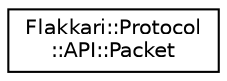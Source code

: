 digraph "Graphical Class Hierarchy"
{
 // LATEX_PDF_SIZE
  edge [fontname="Helvetica",fontsize="10",labelfontname="Helvetica",labelfontsize="10"];
  node [fontname="Helvetica",fontsize="10",shape=record];
  rankdir="LR";
  Node0 [label="Flakkari::Protocol\l::API::Packet",height=0.2,width=0.4,color="black", fillcolor="white", style="filled",URL="$db/d0d/structFlakkari_1_1Protocol_1_1API_1_1V__1_1_1Packet.html",tooltip="Flakkari Packet v1 (new packet)"];
}
